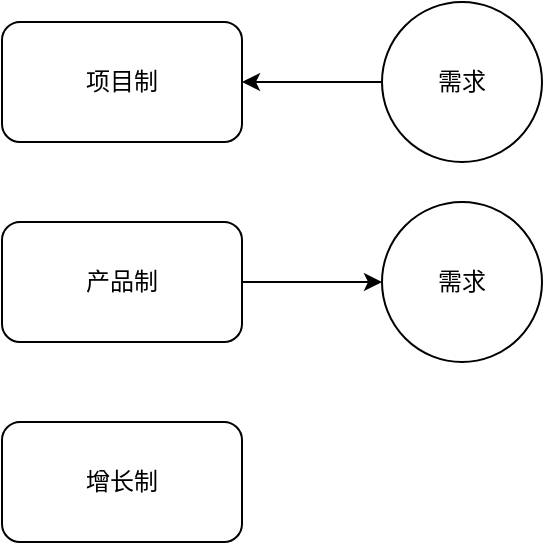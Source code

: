 <mxfile version="13.10.5" type="github">
  <diagram id="e-UZEVYAmhtWlpjG_mEg" name="Page-1">
    <mxGraphModel dx="1422" dy="794" grid="1" gridSize="10" guides="1" tooltips="1" connect="1" arrows="1" fold="1" page="1" pageScale="1" pageWidth="827" pageHeight="1169" math="0" shadow="0">
      <root>
        <mxCell id="0" />
        <mxCell id="1" parent="0" />
        <mxCell id="UaKSlxcBLp_oi8Bfom5M-5" style="edgeStyle=orthogonalEdgeStyle;rounded=0;orthogonalLoop=1;jettySize=auto;html=1;exitX=1;exitY=0.5;exitDx=0;exitDy=0;entryX=0;entryY=0.5;entryDx=0;entryDy=0;startArrow=classic;startFill=1;endArrow=none;endFill=0;" edge="1" parent="1" source="UaKSlxcBLp_oi8Bfom5M-1" target="UaKSlxcBLp_oi8Bfom5M-4">
          <mxGeometry relative="1" as="geometry" />
        </mxCell>
        <mxCell id="UaKSlxcBLp_oi8Bfom5M-1" value="项目制" style="rounded=1;whiteSpace=wrap;html=1;" vertex="1" parent="1">
          <mxGeometry x="240" y="170" width="120" height="60" as="geometry" />
        </mxCell>
        <mxCell id="UaKSlxcBLp_oi8Bfom5M-7" style="edgeStyle=orthogonalEdgeStyle;rounded=0;orthogonalLoop=1;jettySize=auto;html=1;exitX=1;exitY=0.5;exitDx=0;exitDy=0;entryX=0;entryY=0.5;entryDx=0;entryDy=0;startArrow=none;startFill=0;endArrow=classic;endFill=1;" edge="1" parent="1" source="UaKSlxcBLp_oi8Bfom5M-2" target="UaKSlxcBLp_oi8Bfom5M-6">
          <mxGeometry relative="1" as="geometry" />
        </mxCell>
        <mxCell id="UaKSlxcBLp_oi8Bfom5M-2" value="产品制" style="rounded=1;whiteSpace=wrap;html=1;" vertex="1" parent="1">
          <mxGeometry x="240" y="270" width="120" height="60" as="geometry" />
        </mxCell>
        <mxCell id="UaKSlxcBLp_oi8Bfom5M-3" value="增长制" style="rounded=1;whiteSpace=wrap;html=1;" vertex="1" parent="1">
          <mxGeometry x="240" y="370" width="120" height="60" as="geometry" />
        </mxCell>
        <mxCell id="UaKSlxcBLp_oi8Bfom5M-4" value="需求" style="ellipse;whiteSpace=wrap;html=1;aspect=fixed;" vertex="1" parent="1">
          <mxGeometry x="430" y="160" width="80" height="80" as="geometry" />
        </mxCell>
        <mxCell id="UaKSlxcBLp_oi8Bfom5M-6" value="需求" style="ellipse;whiteSpace=wrap;html=1;aspect=fixed;" vertex="1" parent="1">
          <mxGeometry x="430" y="260" width="80" height="80" as="geometry" />
        </mxCell>
      </root>
    </mxGraphModel>
  </diagram>
</mxfile>
